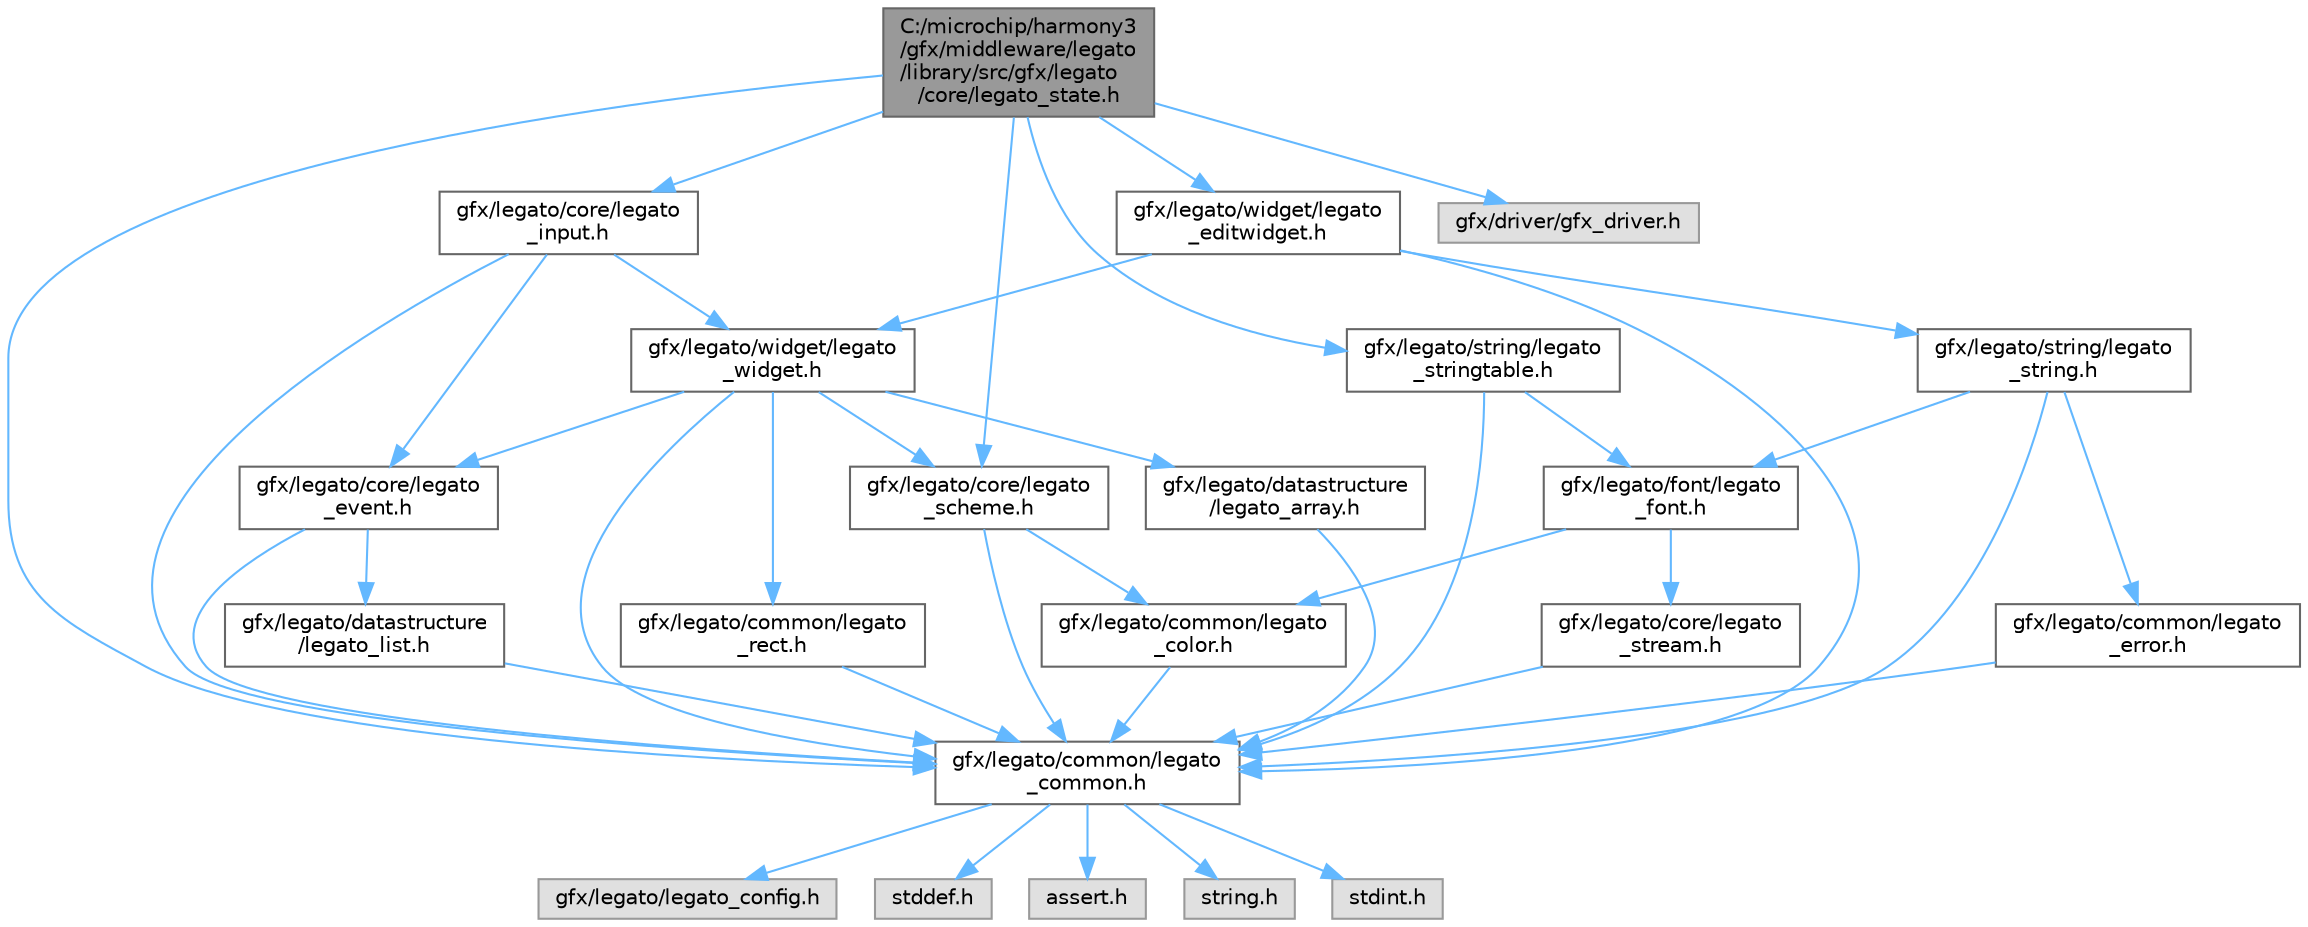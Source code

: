 digraph "C:/microchip/harmony3/gfx/middleware/legato/library/src/gfx/legato/core/legato_state.h"
{
 // INTERACTIVE_SVG=YES
 // LATEX_PDF_SIZE
  bgcolor="transparent";
  edge [fontname=Helvetica,fontsize=10,labelfontname=Helvetica,labelfontsize=10];
  node [fontname=Helvetica,fontsize=10,shape=box,height=0.2,width=0.4];
  Node1 [label="C:/microchip/harmony3\l/gfx/middleware/legato\l/library/src/gfx/legato\l/core/legato_state.h",height=0.2,width=0.4,color="gray40", fillcolor="grey60", style="filled", fontcolor="black",tooltip=" "];
  Node1 -> Node2 [color="steelblue1",style="solid"];
  Node2 [label="gfx/legato/common/legato\l_common.h",height=0.2,width=0.4,color="grey40", fillcolor="white", style="filled",URL="$legato__common_8h.html",tooltip="Common macros and definitions used by Legato."];
  Node2 -> Node3 [color="steelblue1",style="solid"];
  Node3 [label="gfx/legato/legato_config.h",height=0.2,width=0.4,color="grey60", fillcolor="#E0E0E0", style="filled",tooltip=" "];
  Node2 -> Node4 [color="steelblue1",style="solid"];
  Node4 [label="stddef.h",height=0.2,width=0.4,color="grey60", fillcolor="#E0E0E0", style="filled",tooltip=" "];
  Node2 -> Node5 [color="steelblue1",style="solid"];
  Node5 [label="assert.h",height=0.2,width=0.4,color="grey60", fillcolor="#E0E0E0", style="filled",tooltip=" "];
  Node2 -> Node6 [color="steelblue1",style="solid"];
  Node6 [label="string.h",height=0.2,width=0.4,color="grey60", fillcolor="#E0E0E0", style="filled",tooltip=" "];
  Node2 -> Node7 [color="steelblue1",style="solid"];
  Node7 [label="stdint.h",height=0.2,width=0.4,color="grey60", fillcolor="#E0E0E0", style="filled",tooltip=" "];
  Node1 -> Node8 [color="steelblue1",style="solid"];
  Node8 [label="gfx/driver/gfx_driver.h",height=0.2,width=0.4,color="grey60", fillcolor="#E0E0E0", style="filled",tooltip=" "];
  Node1 -> Node9 [color="steelblue1",style="solid"];
  Node9 [label="gfx/legato/core/legato\l_input.h",height=0.2,width=0.4,color="grey40", fillcolor="white", style="filled",URL="$legato__input_8h.html",tooltip="Legato input definitions."];
  Node9 -> Node2 [color="steelblue1",style="solid"];
  Node9 -> Node10 [color="steelblue1",style="solid"];
  Node10 [label="gfx/legato/core/legato\l_event.h",height=0.2,width=0.4,color="grey40", fillcolor="white", style="filled",URL="$legato__event_8h.html",tooltip="Legato event definitions."];
  Node10 -> Node2 [color="steelblue1",style="solid"];
  Node10 -> Node11 [color="steelblue1",style="solid"];
  Node11 [label="gfx/legato/datastructure\l/legato_list.h",height=0.2,width=0.4,color="grey40", fillcolor="white", style="filled",URL="$legato__list_8h.html",tooltip="A linked list implementation."];
  Node11 -> Node2 [color="steelblue1",style="solid"];
  Node9 -> Node12 [color="steelblue1",style="solid"];
  Node12 [label="gfx/legato/widget/legato\l_widget.h",height=0.2,width=0.4,color="grey40", fillcolor="white", style="filled",URL="$legato__widget_8h.html",tooltip="Legato widget definitions."];
  Node12 -> Node2 [color="steelblue1",style="solid"];
  Node12 -> Node13 [color="steelblue1",style="solid"];
  Node13 [label="gfx/legato/common/legato\l_rect.h",height=0.2,width=0.4,color="grey40", fillcolor="white", style="filled",URL="$legato__rect_8h.html",tooltip="Rectangle functions and definitions."];
  Node13 -> Node2 [color="steelblue1",style="solid"];
  Node12 -> Node10 [color="steelblue1",style="solid"];
  Node12 -> Node14 [color="steelblue1",style="solid"];
  Node14 [label="gfx/legato/core/legato\l_scheme.h",height=0.2,width=0.4,color="grey40", fillcolor="white", style="filled",URL="$legato__scheme_8h.html",tooltip="Schemes support various properties that make it possible to customize the color of widgets."];
  Node14 -> Node2 [color="steelblue1",style="solid"];
  Node14 -> Node15 [color="steelblue1",style="solid"];
  Node15 [label="gfx/legato/common/legato\l_color.h",height=0.2,width=0.4,color="grey40", fillcolor="white", style="filled",URL="$legato__color_8h.html",tooltip="Color definitions and functions."];
  Node15 -> Node2 [color="steelblue1",style="solid"];
  Node12 -> Node16 [color="steelblue1",style="solid"];
  Node16 [label="gfx/legato/datastructure\l/legato_array.h",height=0.2,width=0.4,color="grey40", fillcolor="white", style="filled",URL="$legato__array_8h.html",tooltip="An array implementation for storing pointers."];
  Node16 -> Node2 [color="steelblue1",style="solid"];
  Node1 -> Node14 [color="steelblue1",style="solid"];
  Node1 -> Node17 [color="steelblue1",style="solid"];
  Node17 [label="gfx/legato/string/legato\l_stringtable.h",height=0.2,width=0.4,color="grey40", fillcolor="white", style="filled",URL="$legato__stringtable_8h.html",tooltip="String table functions and definitions."];
  Node17 -> Node2 [color="steelblue1",style="solid"];
  Node17 -> Node18 [color="steelblue1",style="solid"];
  Node18 [label="gfx/legato/font/legato\l_font.h",height=0.2,width=0.4,color="grey40", fillcolor="white", style="filled",URL="$legato__font_8h.html",tooltip="Font functions and definitions."];
  Node18 -> Node15 [color="steelblue1",style="solid"];
  Node18 -> Node19 [color="steelblue1",style="solid"];
  Node19 [label="gfx/legato/core/legato\l_stream.h",height=0.2,width=0.4,color="grey40", fillcolor="white", style="filled",URL="$legato__stream_8h.html",tooltip="Defines a common header for all stream operations."];
  Node19 -> Node2 [color="steelblue1",style="solid"];
  Node1 -> Node20 [color="steelblue1",style="solid"];
  Node20 [label="gfx/legato/widget/legato\l_editwidget.h",height=0.2,width=0.4,color="grey40", fillcolor="white", style="filled",URL="$legato__editwidget_8h.html",tooltip="Edit widget functions and definitions."];
  Node20 -> Node2 [color="steelblue1",style="solid"];
  Node20 -> Node12 [color="steelblue1",style="solid"];
  Node20 -> Node21 [color="steelblue1",style="solid"];
  Node21 [label="gfx/legato/string/legato\l_string.h",height=0.2,width=0.4,color="grey40", fillcolor="white", style="filled",URL="$legato__string_8h.html",tooltip="Fixed string functions and definitions."];
  Node21 -> Node2 [color="steelblue1",style="solid"];
  Node21 -> Node18 [color="steelblue1",style="solid"];
  Node21 -> Node22 [color="steelblue1",style="solid"];
  Node22 [label="gfx/legato/common/legato\l_error.h",height=0.2,width=0.4,color="grey40", fillcolor="white", style="filled",URL="$legato__error_8h.html",tooltip="Error functions, macros and definitions."];
  Node22 -> Node2 [color="steelblue1",style="solid"];
}
